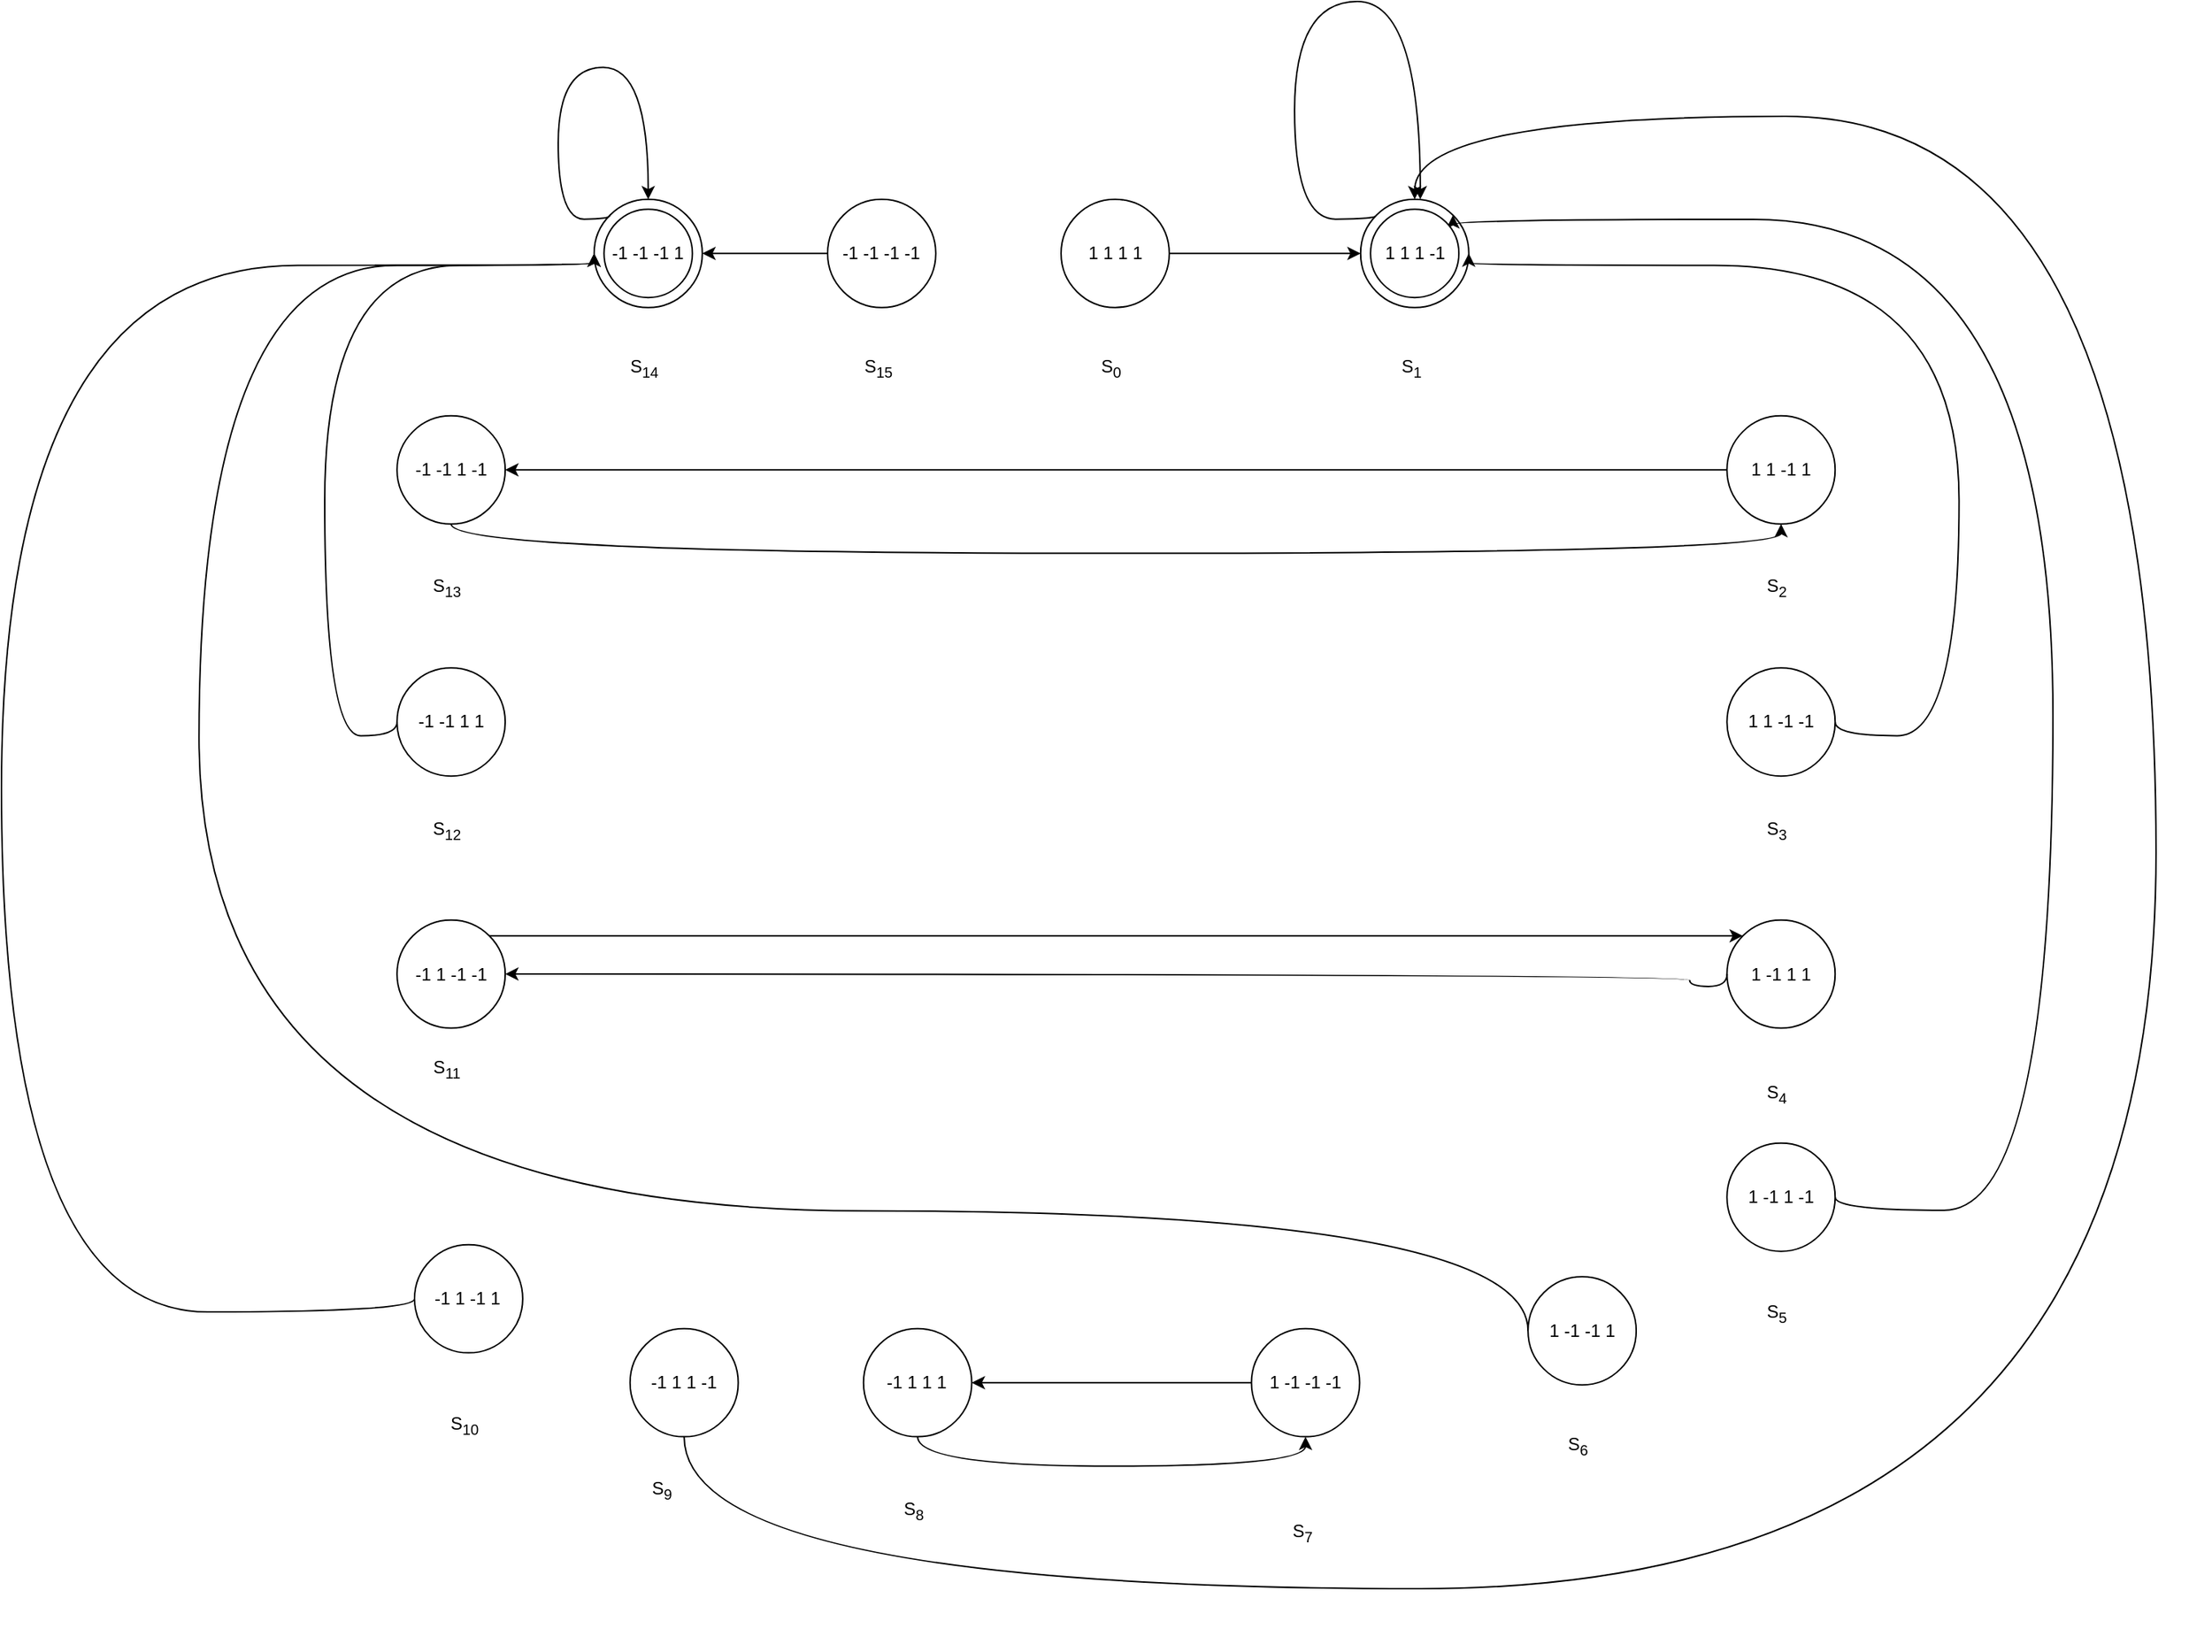 <mxfile version="13.6.5" type="device"><diagram id="WfAwEyydXF06G-sVzJob" name="Page-1"><mxGraphModel dx="1916" dy="1026" grid="1" gridSize="14" guides="1" tooltips="1" connect="1" arrows="1" fold="1" page="1" pageScale="1" pageWidth="3300" pageHeight="2339" math="0" shadow="0"><root><mxCell id="0"/><mxCell id="1" parent="0"/><mxCell id="jPh4V2Q5Cc6NrSvwzcTK-200" value="" style="group;imageAspect=1;" vertex="1" connectable="0" parent="1"><mxGeometry x="77" y="350" width="1500" height="1120" as="geometry"/></mxCell><mxCell id="jPh4V2Q5Cc6NrSvwzcTK-72" style="edgeStyle=orthogonalEdgeStyle;curved=1;sketch=0;jumpStyle=gap;jumpSize=19;orthogonalLoop=1;jettySize=auto;html=1;exitX=0;exitY=0;exitDx=0;exitDy=0;shadow=0;startArrow=none;startFill=0;" edge="1" parent="jPh4V2Q5Cc6NrSvwzcTK-200" source="jPh4V2Q5Cc6NrSvwzcTK-1"><mxGeometry relative="1" as="geometry"><mxPoint x="963.415" y="134.4" as="targetPoint"/><Array as="points"><mxPoint x="878.049" y="147.84"/><mxPoint x="878.049"/><mxPoint x="963.415"/></Array></mxGeometry></mxCell><mxCell id="jPh4V2Q5Cc6NrSvwzcTK-1" value="1 1 1 -1" style="ellipse;whiteSpace=wrap;html=1;aspect=fixed;rounded=1;" vertex="1" parent="jPh4V2Q5Cc6NrSvwzcTK-200"><mxGeometry x="922.897" y="134.4" width="73.444" height="73.444" as="geometry"/></mxCell><mxCell id="jPh4V2Q5Cc6NrSvwzcTK-2" value="1 1 -1 1" style="ellipse;whiteSpace=wrap;html=1;aspect=fixed;rounded=1;" vertex="1" parent="jPh4V2Q5Cc6NrSvwzcTK-200"><mxGeometry x="1171.666" y="281.416" width="73.444" height="73.444" as="geometry"/></mxCell><mxCell id="jPh4V2Q5Cc6NrSvwzcTK-73" style="edgeStyle=orthogonalEdgeStyle;curved=1;sketch=0;jumpStyle=gap;jumpSize=19;orthogonalLoop=1;jettySize=auto;html=1;exitX=1;exitY=0.5;exitDx=0;exitDy=0;entryX=1;entryY=0.5;entryDx=0;entryDy=0;shadow=0;startArrow=none;startFill=0;" edge="1" parent="jPh4V2Q5Cc6NrSvwzcTK-200" source="jPh4V2Q5Cc6NrSvwzcTK-3" target="jPh4V2Q5Cc6NrSvwzcTK-1"><mxGeometry relative="1" as="geometry"><Array as="points"><mxPoint x="1329.268" y="498.773"/><mxPoint x="1329.268" y="179.2"/></Array></mxGeometry></mxCell><mxCell id="jPh4V2Q5Cc6NrSvwzcTK-3" value="1 1 -1 -1" style="ellipse;whiteSpace=wrap;html=1;aspect=fixed;rounded=1;" vertex="1" parent="jPh4V2Q5Cc6NrSvwzcTK-200"><mxGeometry x="1171.673" y="452.63" width="73.444" height="73.444" as="geometry"/></mxCell><mxCell id="jPh4V2Q5Cc6NrSvwzcTK-4" value="1 -1 1 1" style="ellipse;whiteSpace=wrap;html=1;aspect=fixed;rounded=1;" vertex="1" parent="jPh4V2Q5Cc6NrSvwzcTK-200"><mxGeometry x="1171.672" y="623.838" width="73.444" height="73.444" as="geometry"/></mxCell><mxCell id="jPh4V2Q5Cc6NrSvwzcTK-5" value="-1 -1 -1 -1" style="ellipse;whiteSpace=wrap;html=1;aspect=fixed;rounded=1;" vertex="1" parent="jPh4V2Q5Cc6NrSvwzcTK-200"><mxGeometry x="560.974" y="134.4" width="73.444" height="73.444" as="geometry"/></mxCell><mxCell id="jPh4V2Q5Cc6NrSvwzcTK-53" style="edgeStyle=orthogonalEdgeStyle;curved=1;sketch=0;jumpStyle=gap;jumpSize=19;orthogonalLoop=1;jettySize=auto;html=1;exitX=0.5;exitY=1;exitDx=0;exitDy=0;entryX=0.5;entryY=0;entryDx=0;entryDy=0;shadow=0;startArrow=none;startFill=0;" edge="1" parent="jPh4V2Q5Cc6NrSvwzcTK-200" source="jPh4V2Q5Cc6NrSvwzcTK-6" target="jPh4V2Q5Cc6NrSvwzcTK-1"><mxGeometry relative="1" as="geometry"><Array as="points"><mxPoint x="464" y="1078"/><mxPoint x="1463" y="1078"/><mxPoint x="1463" y="78"/><mxPoint x="960" y="78"/></Array></mxGeometry></mxCell><mxCell id="jPh4V2Q5Cc6NrSvwzcTK-6" value="-1 1 1 -1" style="ellipse;whiteSpace=wrap;html=1;aspect=fixed;rounded=1;" vertex="1" parent="jPh4V2Q5Cc6NrSvwzcTK-200"><mxGeometry x="426.828" y="901.353" width="73.444" height="73.444" as="geometry"/></mxCell><mxCell id="jPh4V2Q5Cc6NrSvwzcTK-7" value="1 -1 -1 -1" style="ellipse;whiteSpace=wrap;html=1;aspect=fixed;rounded=1;" vertex="1" parent="jPh4V2Q5Cc6NrSvwzcTK-200"><mxGeometry x="848.783" y="901.357" width="73.444" height="73.444" as="geometry"/></mxCell><mxCell id="jPh4V2Q5Cc6NrSvwzcTK-8" value="-1 -1 1 1" style="ellipse;whiteSpace=wrap;html=1;aspect=fixed;rounded=1;" vertex="1" parent="jPh4V2Q5Cc6NrSvwzcTK-200"><mxGeometry x="268.61" y="452.627" width="73.444" height="73.444" as="geometry"/></mxCell><mxCell id="jPh4V2Q5Cc6NrSvwzcTK-70" style="edgeStyle=orthogonalEdgeStyle;curved=1;sketch=0;jumpStyle=gap;jumpSize=19;orthogonalLoop=1;jettySize=auto;html=1;exitX=0.5;exitY=1;exitDx=0;exitDy=0;entryX=0.5;entryY=1;entryDx=0;entryDy=0;shadow=0;startArrow=none;startFill=0;" edge="1" parent="jPh4V2Q5Cc6NrSvwzcTK-200" source="jPh4V2Q5Cc6NrSvwzcTK-9" target="jPh4V2Q5Cc6NrSvwzcTK-2"><mxGeometry relative="1" as="geometry"/></mxCell><mxCell id="jPh4V2Q5Cc6NrSvwzcTK-9" value="-1 -1 1 -1" style="ellipse;whiteSpace=wrap;html=1;aspect=fixed;rounded=1;" vertex="1" parent="jPh4V2Q5Cc6NrSvwzcTK-200"><mxGeometry x="268.609" y="281.42" width="73.444" height="73.444" as="geometry"/></mxCell><mxCell id="jPh4V2Q5Cc6NrSvwzcTK-62" style="edgeStyle=orthogonalEdgeStyle;curved=1;sketch=0;jumpStyle=gap;jumpSize=19;orthogonalLoop=1;jettySize=auto;html=1;exitX=0;exitY=0.5;exitDx=0;exitDy=0;shadow=0;startArrow=none;startFill=0;" edge="1" parent="jPh4V2Q5Cc6NrSvwzcTK-200" source="jPh4V2Q5Cc6NrSvwzcTK-2" target="jPh4V2Q5Cc6NrSvwzcTK-9"><mxGeometry relative="1" as="geometry"/></mxCell><mxCell id="jPh4V2Q5Cc6NrSvwzcTK-10" value="-1 -1 -1 1" style="ellipse;whiteSpace=wrap;html=1;aspect=fixed;rounded=1;" vertex="1" parent="jPh4V2Q5Cc6NrSvwzcTK-200"><mxGeometry x="402.439" y="134.4" width="73.444" height="73.444" as="geometry"/></mxCell><mxCell id="jPh4V2Q5Cc6NrSvwzcTK-60" style="edgeStyle=orthogonalEdgeStyle;curved=1;sketch=0;jumpStyle=gap;jumpSize=19;orthogonalLoop=1;jettySize=auto;html=1;exitX=0;exitY=0.5;exitDx=0;exitDy=0;entryX=1;entryY=0.5;entryDx=0;entryDy=0;shadow=0;startArrow=none;startFill=0;" edge="1" parent="jPh4V2Q5Cc6NrSvwzcTK-200" source="jPh4V2Q5Cc6NrSvwzcTK-5" target="jPh4V2Q5Cc6NrSvwzcTK-10"><mxGeometry relative="1" as="geometry"/></mxCell><mxCell id="jPh4V2Q5Cc6NrSvwzcTK-71" style="edgeStyle=orthogonalEdgeStyle;curved=1;sketch=0;jumpStyle=gap;jumpSize=19;orthogonalLoop=1;jettySize=auto;html=1;exitX=0;exitY=0.5;exitDx=0;exitDy=0;entryX=0;entryY=0.5;entryDx=0;entryDy=0;shadow=0;startArrow=none;startFill=0;" edge="1" parent="jPh4V2Q5Cc6NrSvwzcTK-200" source="jPh4V2Q5Cc6NrSvwzcTK-8" target="jPh4V2Q5Cc6NrSvwzcTK-10"><mxGeometry relative="1" as="geometry"><Array as="points"><mxPoint x="219.512" y="498.773"/><mxPoint x="219.512" y="179.2"/></Array></mxGeometry></mxCell><mxCell id="jPh4V2Q5Cc6NrSvwzcTK-68" style="edgeStyle=orthogonalEdgeStyle;curved=1;sketch=0;jumpStyle=gap;jumpSize=19;orthogonalLoop=1;jettySize=auto;html=1;exitX=1;exitY=0.5;exitDx=0;exitDy=0;entryX=0;entryY=0.5;entryDx=0;entryDy=0;shadow=0;startArrow=none;startFill=0;" edge="1" parent="jPh4V2Q5Cc6NrSvwzcTK-200" source="jPh4V2Q5Cc6NrSvwzcTK-11" target="jPh4V2Q5Cc6NrSvwzcTK-1"><mxGeometry relative="1" as="geometry"/></mxCell><mxCell id="jPh4V2Q5Cc6NrSvwzcTK-11" value="1 1 1 1" style="ellipse;whiteSpace=wrap;html=1;aspect=fixed;rounded=1;" vertex="1" parent="jPh4V2Q5Cc6NrSvwzcTK-200"><mxGeometry x="719.509" y="134.4" width="73.444" height="73.444" as="geometry"/></mxCell><mxCell id="jPh4V2Q5Cc6NrSvwzcTK-64" style="edgeStyle=orthogonalEdgeStyle;curved=1;sketch=0;jumpStyle=gap;jumpSize=19;orthogonalLoop=1;jettySize=auto;html=1;exitX=1;exitY=0;exitDx=0;exitDy=0;entryX=0;entryY=0;entryDx=0;entryDy=0;shadow=0;startArrow=none;startFill=0;" edge="1" parent="jPh4V2Q5Cc6NrSvwzcTK-200" source="jPh4V2Q5Cc6NrSvwzcTK-12" target="jPh4V2Q5Cc6NrSvwzcTK-4"><mxGeometry relative="1" as="geometry"/></mxCell><mxCell id="jPh4V2Q5Cc6NrSvwzcTK-12" value="-1 1 -1 -1" style="ellipse;whiteSpace=wrap;html=1;aspect=fixed;rounded=1;" vertex="1" parent="jPh4V2Q5Cc6NrSvwzcTK-200"><mxGeometry x="268.605" y="623.835" width="73.444" height="73.444" as="geometry"/></mxCell><mxCell id="jPh4V2Q5Cc6NrSvwzcTK-48" style="edgeStyle=orthogonalEdgeStyle;curved=1;sketch=0;jumpStyle=gap;jumpSize=19;orthogonalLoop=1;jettySize=auto;html=1;exitX=0;exitY=0.5;exitDx=0;exitDy=0;entryX=1;entryY=0.5;entryDx=0;entryDy=0;shadow=0;startArrow=none;startFill=0;strokeColor=#000000;" edge="1" parent="jPh4V2Q5Cc6NrSvwzcTK-200" source="jPh4V2Q5Cc6NrSvwzcTK-4" target="jPh4V2Q5Cc6NrSvwzcTK-12"><mxGeometry relative="1" as="geometry"><Array as="points"><mxPoint x="1146.341" y="669.013"/></Array></mxGeometry></mxCell><mxCell id="jPh4V2Q5Cc6NrSvwzcTK-66" style="edgeStyle=orthogonalEdgeStyle;curved=1;sketch=0;jumpStyle=gap;jumpSize=19;orthogonalLoop=1;jettySize=auto;html=1;exitX=0;exitY=0.5;exitDx=0;exitDy=0;entryX=0;entryY=0.5;entryDx=0;entryDy=0;shadow=0;startArrow=none;startFill=0;" edge="1" parent="jPh4V2Q5Cc6NrSvwzcTK-200" source="jPh4V2Q5Cc6NrSvwzcTK-13" target="jPh4V2Q5Cc6NrSvwzcTK-10"><mxGeometry relative="1" as="geometry"><Array as="points"><mxPoint y="890.027"/><mxPoint y="179.2"/></Array></mxGeometry></mxCell><mxCell id="jPh4V2Q5Cc6NrSvwzcTK-13" value="-1 1 -1 1" style="ellipse;whiteSpace=wrap;html=1;aspect=fixed;rounded=1;" vertex="1" parent="jPh4V2Q5Cc6NrSvwzcTK-200"><mxGeometry x="280.486" y="844.367" width="73.444" height="73.444" as="geometry"/></mxCell><mxCell id="jPh4V2Q5Cc6NrSvwzcTK-52" style="edgeStyle=orthogonalEdgeStyle;curved=1;sketch=0;jumpStyle=gap;jumpSize=19;orthogonalLoop=1;jettySize=auto;html=1;exitX=0.5;exitY=1;exitDx=0;exitDy=0;entryX=0.5;entryY=1;entryDx=0;entryDy=0;shadow=0;startArrow=none;startFill=0;strokeColor=#000000;" edge="1" parent="jPh4V2Q5Cc6NrSvwzcTK-200" source="jPh4V2Q5Cc6NrSvwzcTK-14" target="jPh4V2Q5Cc6NrSvwzcTK-7"><mxGeometry relative="1" as="geometry"/></mxCell><mxCell id="jPh4V2Q5Cc6NrSvwzcTK-14" value="-1 1 1 1" style="ellipse;whiteSpace=wrap;html=1;aspect=fixed;rounded=1;" vertex="1" parent="jPh4V2Q5Cc6NrSvwzcTK-200"><mxGeometry x="585.362" y="901.353" width="73.444" height="73.444" as="geometry"/></mxCell><mxCell id="jPh4V2Q5Cc6NrSvwzcTK-50" style="edgeStyle=orthogonalEdgeStyle;curved=1;sketch=0;jumpStyle=gap;jumpSize=19;orthogonalLoop=1;jettySize=auto;html=1;exitX=0;exitY=0.5;exitDx=0;exitDy=0;shadow=0;startArrow=none;startFill=0;strokeColor=#000000;entryX=0;entryY=0.5;entryDx=0;entryDy=0;" edge="1" parent="jPh4V2Q5Cc6NrSvwzcTK-200" source="jPh4V2Q5Cc6NrSvwzcTK-15" target="jPh4V2Q5Cc6NrSvwzcTK-10"><mxGeometry relative="1" as="geometry"><mxPoint x="402.439" y="253.867" as="targetPoint"/><Array as="points"><mxPoint x="1036.585" y="821.333"/><mxPoint x="134.146" y="821.333"/><mxPoint x="134.146" y="179.2"/></Array></mxGeometry></mxCell><mxCell id="jPh4V2Q5Cc6NrSvwzcTK-15" value="1 -1 -1 1" style="ellipse;whiteSpace=wrap;html=1;aspect=fixed;rounded=1;" vertex="1" parent="jPh4V2Q5Cc6NrSvwzcTK-200"><mxGeometry x="1036.582" y="866.129" width="73.444" height="73.444" as="geometry"/></mxCell><mxCell id="jPh4V2Q5Cc6NrSvwzcTK-75" style="edgeStyle=orthogonalEdgeStyle;curved=1;sketch=0;jumpStyle=gap;jumpSize=19;orthogonalLoop=1;jettySize=auto;html=1;exitX=1;exitY=0.5;exitDx=0;exitDy=0;entryX=1;entryY=0;entryDx=0;entryDy=0;shadow=0;startArrow=none;startFill=0;" edge="1" parent="jPh4V2Q5Cc6NrSvwzcTK-200" source="jPh4V2Q5Cc6NrSvwzcTK-16" target="jPh4V2Q5Cc6NrSvwzcTK-1"><mxGeometry relative="1" as="geometry"><Array as="points"><mxPoint x="1245" y="821"/><mxPoint x="1393" y="821"/><mxPoint x="1393" y="148"/><mxPoint x="986" y="148"/></Array></mxGeometry></mxCell><mxCell id="jPh4V2Q5Cc6NrSvwzcTK-16" value="1 -1 1 -1" style="ellipse;whiteSpace=wrap;html=1;aspect=fixed;rounded=1;" vertex="1" parent="jPh4V2Q5Cc6NrSvwzcTK-200"><mxGeometry x="1171.666" y="775.378" width="73.444" height="73.444" as="geometry"/></mxCell><mxCell id="jPh4V2Q5Cc6NrSvwzcTK-51" style="edgeStyle=orthogonalEdgeStyle;curved=1;sketch=0;jumpStyle=gap;jumpSize=19;orthogonalLoop=1;jettySize=auto;html=1;exitX=0;exitY=0.5;exitDx=0;exitDy=0;entryX=1;entryY=0.5;entryDx=0;entryDy=0;shadow=0;startArrow=none;startFill=0;strokeColor=#000000;" edge="1" parent="jPh4V2Q5Cc6NrSvwzcTK-200" source="jPh4V2Q5Cc6NrSvwzcTK-7" target="jPh4V2Q5Cc6NrSvwzcTK-14"><mxGeometry relative="1" as="geometry"/></mxCell><mxCell id="jPh4V2Q5Cc6NrSvwzcTK-67" style="edgeStyle=orthogonalEdgeStyle;curved=1;sketch=0;jumpStyle=gap;jumpSize=19;orthogonalLoop=1;jettySize=auto;html=1;exitX=0;exitY=0;exitDx=0;exitDy=0;entryX=0.5;entryY=0;entryDx=0;entryDy=0;shadow=0;startArrow=none;startFill=0;" edge="1" parent="jPh4V2Q5Cc6NrSvwzcTK-200" source="jPh4V2Q5Cc6NrSvwzcTK-10" target="jPh4V2Q5Cc6NrSvwzcTK-10"><mxGeometry relative="1" as="geometry"><Array as="points"><mxPoint x="378.049" y="147.84"/><mxPoint x="378.049" y="44.8"/><mxPoint x="439.024" y="44.8"/></Array></mxGeometry></mxCell><mxCell id="jPh4V2Q5Cc6NrSvwzcTK-77" value="S&lt;sub&gt;1&lt;/sub&gt;" style="text;html=1;align=center;verticalAlign=middle;resizable=0;points=[];autosize=1;" vertex="1" parent="jPh4V2Q5Cc6NrSvwzcTK-200"><mxGeometry x="941.659" y="238.933" width="30" height="20" as="geometry"/></mxCell><mxCell id="jPh4V2Q5Cc6NrSvwzcTK-79" value="S&lt;sub&gt;2&lt;/sub&gt;" style="text;html=1;align=center;verticalAlign=middle;resizable=0;points=[];autosize=1;" vertex="1" parent="jPh4V2Q5Cc6NrSvwzcTK-200"><mxGeometry x="1190.439" y="388.267" width="30" height="20" as="geometry"/></mxCell><mxCell id="jPh4V2Q5Cc6NrSvwzcTK-80" value="S&lt;sub&gt;3&lt;/sub&gt;" style="text;html=1;align=center;verticalAlign=middle;resizable=0;points=[];autosize=1;" vertex="1" parent="jPh4V2Q5Cc6NrSvwzcTK-200"><mxGeometry x="1190.427" y="552.533" width="30" height="20" as="geometry"/></mxCell><mxCell id="jPh4V2Q5Cc6NrSvwzcTK-81" value="S&lt;sub&gt;4&lt;/sub&gt;" style="text;html=1;align=center;verticalAlign=middle;resizable=0;points=[];autosize=1;" vertex="1" parent="jPh4V2Q5Cc6NrSvwzcTK-200"><mxGeometry x="1190.427" y="731.733" width="30" height="20" as="geometry"/></mxCell><mxCell id="jPh4V2Q5Cc6NrSvwzcTK-82" value="S&lt;sub&gt;5&lt;/sub&gt;" style="text;html=1;align=center;verticalAlign=middle;resizable=0;points=[];autosize=1;" vertex="1" parent="jPh4V2Q5Cc6NrSvwzcTK-200"><mxGeometry x="1190.439" y="881.067" width="30" height="20" as="geometry"/></mxCell><mxCell id="jPh4V2Q5Cc6NrSvwzcTK-83" value="S&lt;sub&gt;6&lt;/sub&gt;" style="text;html=1;align=center;verticalAlign=middle;resizable=0;points=[];autosize=1;" vertex="1" parent="jPh4V2Q5Cc6NrSvwzcTK-200"><mxGeometry x="1054.878" y="970.667" width="30" height="20" as="geometry"/></mxCell><mxCell id="jPh4V2Q5Cc6NrSvwzcTK-84" value="S&lt;sub&gt;7&lt;/sub&gt;" style="text;html=1;align=center;verticalAlign=middle;resizable=0;points=[];autosize=1;" vertex="1" parent="jPh4V2Q5Cc6NrSvwzcTK-200"><mxGeometry x="867.549" y="1030.4" width="30" height="20" as="geometry"/></mxCell><mxCell id="jPh4V2Q5Cc6NrSvwzcTK-85" value="S&lt;sub&gt;8&lt;/sub&gt;" style="text;html=1;align=center;verticalAlign=middle;resizable=0;points=[];autosize=1;" vertex="1" parent="jPh4V2Q5Cc6NrSvwzcTK-200"><mxGeometry x="604.122" y="1015.467" width="30" height="20" as="geometry"/></mxCell><mxCell id="jPh4V2Q5Cc6NrSvwzcTK-86" value="S&lt;sub&gt;9&lt;/sub&gt;" style="text;html=1;align=center;verticalAlign=middle;resizable=0;points=[];autosize=1;" vertex="1" parent="jPh4V2Q5Cc6NrSvwzcTK-200"><mxGeometry x="432.927" y="1000.533" width="30" height="20" as="geometry"/></mxCell><mxCell id="jPh4V2Q5Cc6NrSvwzcTK-87" value="S&lt;sub&gt;10&lt;/sub&gt;" style="text;html=1;align=center;verticalAlign=middle;resizable=0;points=[];autosize=1;" vertex="1" parent="jPh4V2Q5Cc6NrSvwzcTK-200"><mxGeometry x="299.244" y="956.883" width="30" height="20" as="geometry"/></mxCell><mxCell id="jPh4V2Q5Cc6NrSvwzcTK-88" value="S&lt;sub&gt;11&lt;/sub&gt;" style="text;html=1;align=center;verticalAlign=middle;resizable=0;points=[];autosize=1;" vertex="1" parent="jPh4V2Q5Cc6NrSvwzcTK-200"><mxGeometry x="287.366" y="714.59" width="30" height="20" as="geometry"/></mxCell><mxCell id="jPh4V2Q5Cc6NrSvwzcTK-89" value="S&lt;sub&gt;12&lt;/sub&gt;" style="text;html=1;align=center;verticalAlign=middle;resizable=0;points=[];autosize=1;" vertex="1" parent="jPh4V2Q5Cc6NrSvwzcTK-200"><mxGeometry x="287.366" y="552.533" width="30" height="20" as="geometry"/></mxCell><mxCell id="jPh4V2Q5Cc6NrSvwzcTK-90" value="S&lt;sub&gt;13&lt;/sub&gt;" style="text;html=1;align=center;verticalAlign=middle;resizable=0;points=[];autosize=1;" vertex="1" parent="jPh4V2Q5Cc6NrSvwzcTK-200"><mxGeometry x="286.585" y="388.267" width="30" height="20" as="geometry"/></mxCell><mxCell id="jPh4V2Q5Cc6NrSvwzcTK-91" value="S&lt;sub&gt;14&lt;/sub&gt;" style="text;html=1;align=center;verticalAlign=middle;resizable=0;points=[];autosize=1;" vertex="1" parent="jPh4V2Q5Cc6NrSvwzcTK-200"><mxGeometry x="421.207" y="238.933" width="30" height="20" as="geometry"/></mxCell><mxCell id="jPh4V2Q5Cc6NrSvwzcTK-92" value="S&lt;sub&gt;15&lt;/sub&gt;" style="text;html=1;align=center;verticalAlign=middle;resizable=0;points=[];autosize=1;" vertex="1" parent="jPh4V2Q5Cc6NrSvwzcTK-200"><mxGeometry x="579.732" y="238.933" width="30" height="20" as="geometry"/></mxCell><mxCell id="jPh4V2Q5Cc6NrSvwzcTK-93" value="S&lt;sub&gt;0&lt;/sub&gt;" style="text;html=1;align=center;verticalAlign=middle;resizable=0;points=[];autosize=1;" vertex="1" parent="jPh4V2Q5Cc6NrSvwzcTK-200"><mxGeometry x="738.268" y="238.933" width="30" height="20" as="geometry"/></mxCell><mxCell id="jPh4V2Q5Cc6NrSvwzcTK-98" value="-1 -1 -1 1" style="ellipse;whiteSpace=wrap;html=1;aspect=fixed;rounded=1;" vertex="1" parent="jPh4V2Q5Cc6NrSvwzcTK-200"><mxGeometry x="409.16" y="141.12" width="60" height="60" as="geometry"/></mxCell><mxCell id="jPh4V2Q5Cc6NrSvwzcTK-199" value="1 1 1 -1" style="ellipse;whiteSpace=wrap;html=1;aspect=fixed;rounded=1;" vertex="1" parent="jPh4V2Q5Cc6NrSvwzcTK-200"><mxGeometry x="929.62" y="141.12" width="60" height="60" as="geometry"/></mxCell></root></mxGraphModel></diagram></mxfile>